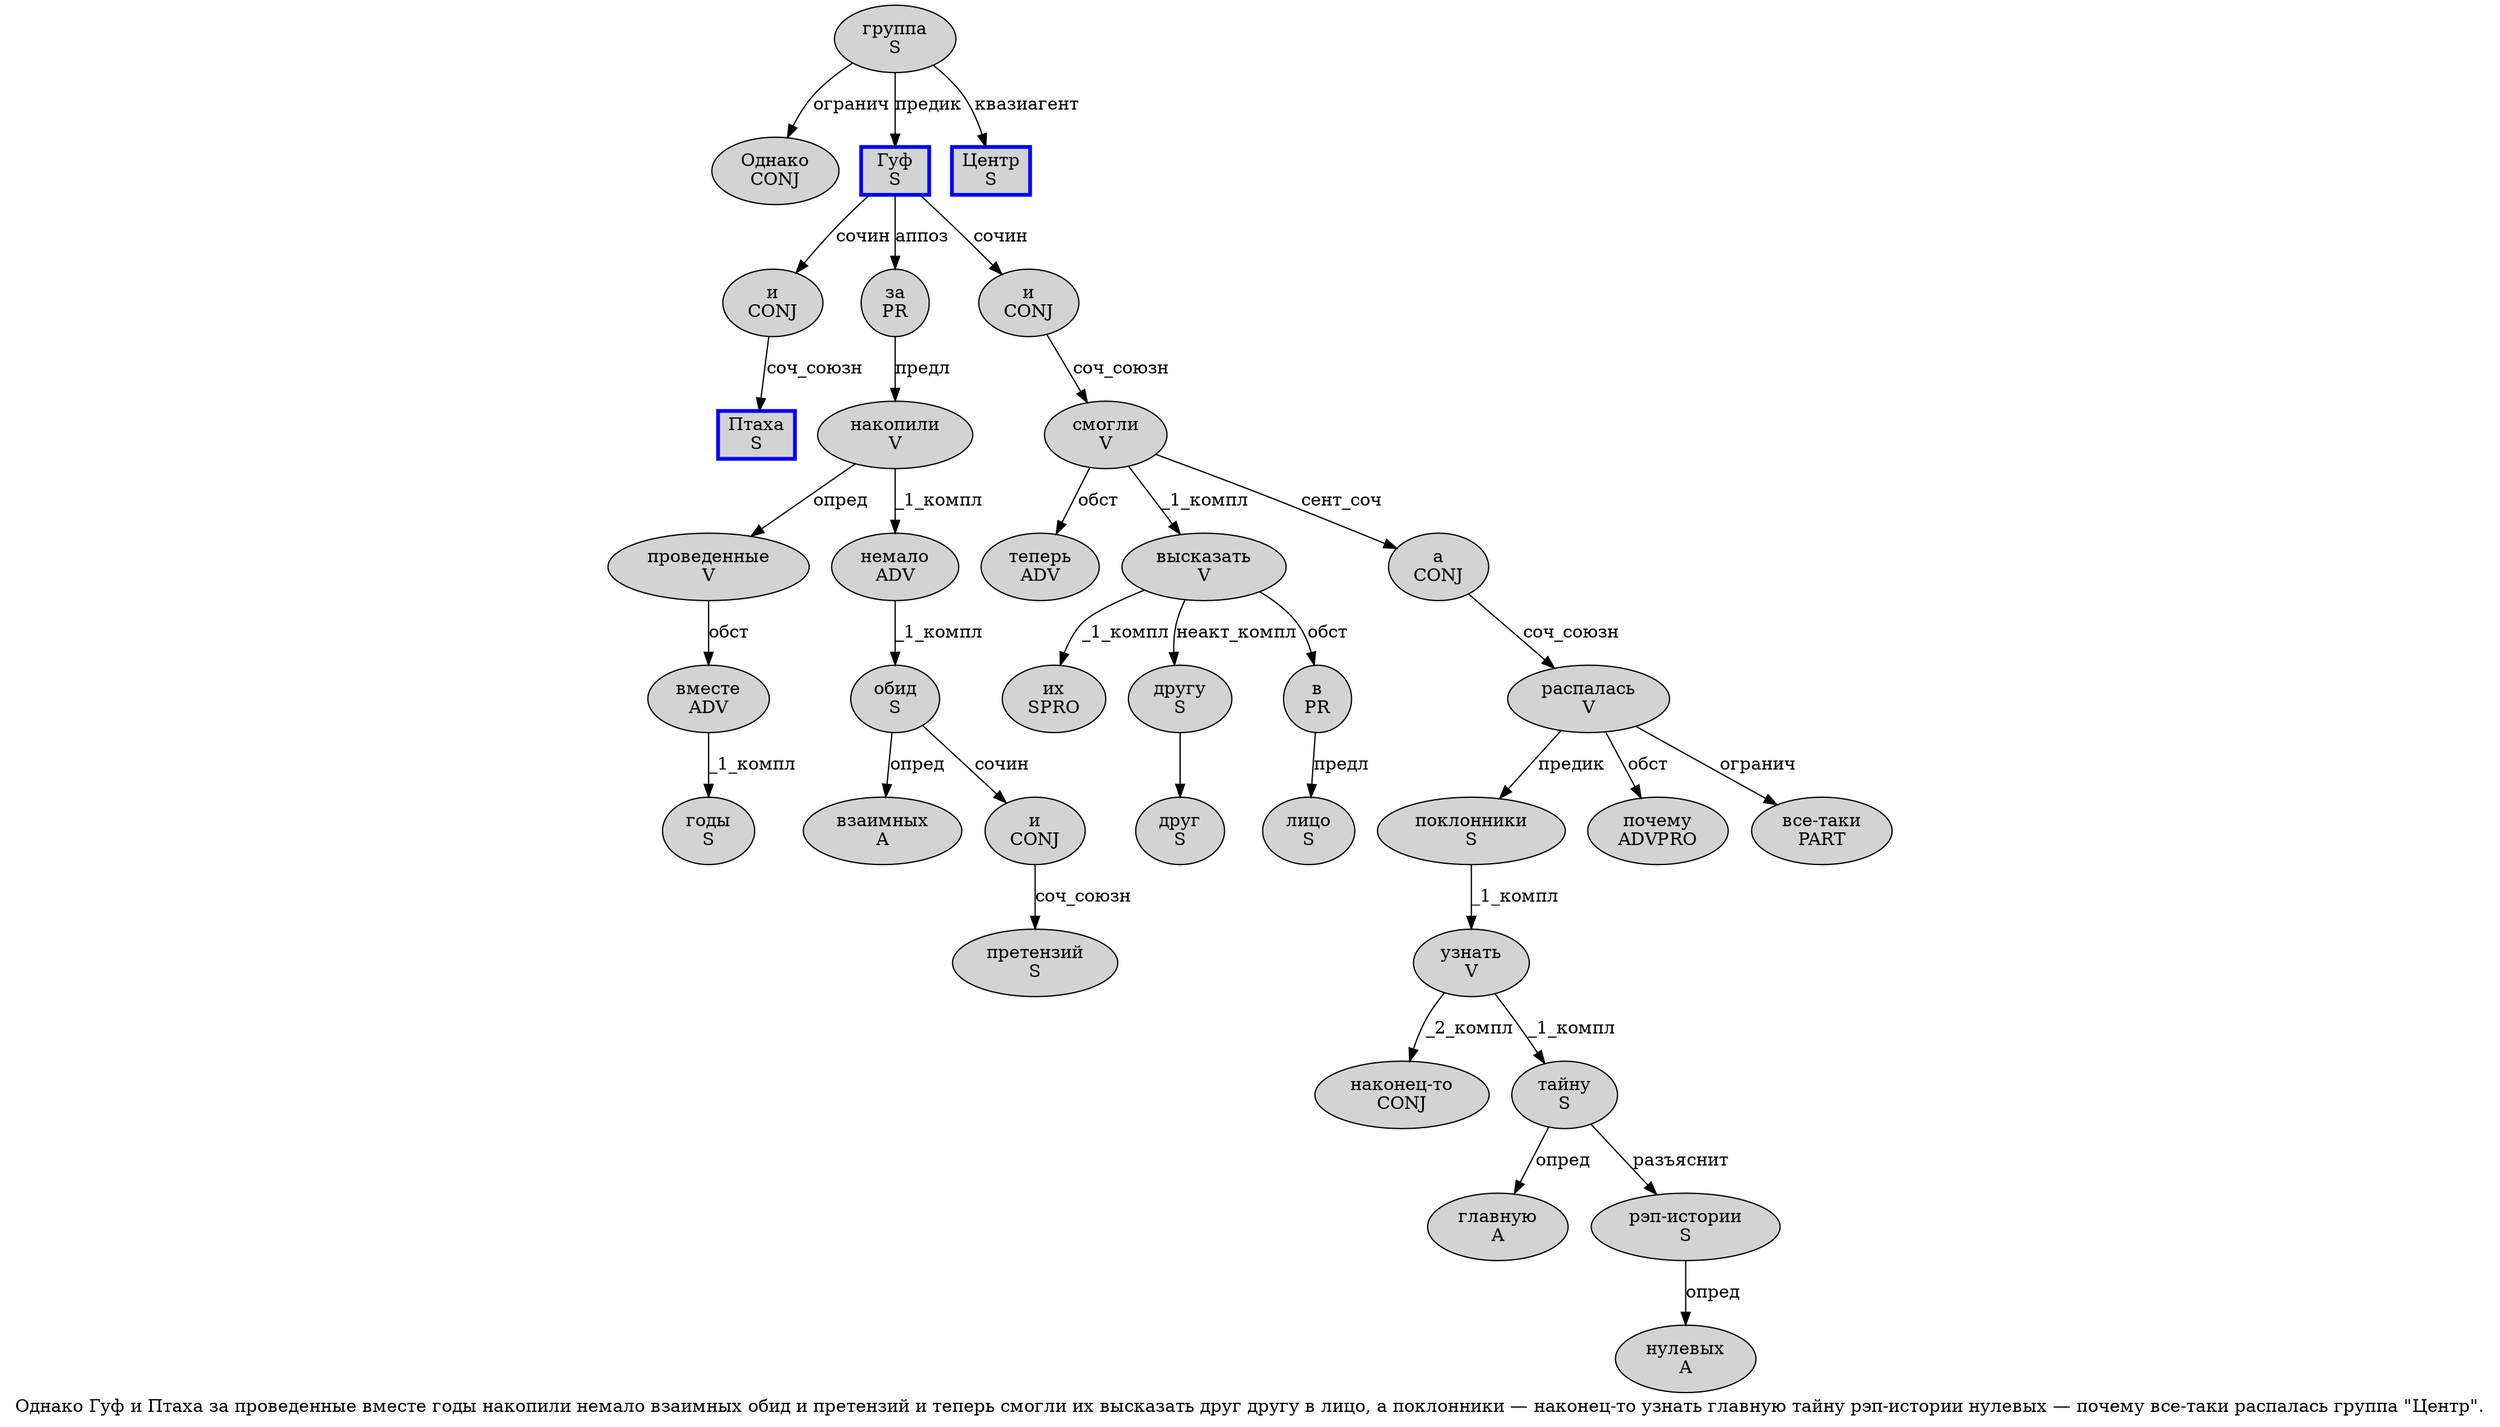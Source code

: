 digraph SENTENCE_332 {
	graph [label="Однако Гуф и Птаха за проведенные вместе годы накопили немало взаимных обид и претензий и теперь смогли их высказать друг другу в лицо, а поклонники — наконец-то узнать главную тайну рэп-истории нулевых — почему все-таки распалась группа \"Центр\"."]
	node [style=filled]
		0 [label="Однако
CONJ" color="" fillcolor=lightgray penwidth=1 shape=ellipse]
		1 [label="Гуф
S" color=blue fillcolor=lightgray penwidth=3 shape=box]
		2 [label="и
CONJ" color="" fillcolor=lightgray penwidth=1 shape=ellipse]
		3 [label="Птаха
S" color=blue fillcolor=lightgray penwidth=3 shape=box]
		4 [label="за
PR" color="" fillcolor=lightgray penwidth=1 shape=ellipse]
		5 [label="проведенные
V" color="" fillcolor=lightgray penwidth=1 shape=ellipse]
		6 [label="вместе
ADV" color="" fillcolor=lightgray penwidth=1 shape=ellipse]
		7 [label="годы
S" color="" fillcolor=lightgray penwidth=1 shape=ellipse]
		8 [label="накопили
V" color="" fillcolor=lightgray penwidth=1 shape=ellipse]
		9 [label="немало
ADV" color="" fillcolor=lightgray penwidth=1 shape=ellipse]
		10 [label="взаимных
A" color="" fillcolor=lightgray penwidth=1 shape=ellipse]
		11 [label="обид
S" color="" fillcolor=lightgray penwidth=1 shape=ellipse]
		12 [label="и
CONJ" color="" fillcolor=lightgray penwidth=1 shape=ellipse]
		13 [label="претензий
S" color="" fillcolor=lightgray penwidth=1 shape=ellipse]
		14 [label="и
CONJ" color="" fillcolor=lightgray penwidth=1 shape=ellipse]
		15 [label="теперь
ADV" color="" fillcolor=lightgray penwidth=1 shape=ellipse]
		16 [label="смогли
V" color="" fillcolor=lightgray penwidth=1 shape=ellipse]
		17 [label="их
SPRO" color="" fillcolor=lightgray penwidth=1 shape=ellipse]
		18 [label="высказать
V" color="" fillcolor=lightgray penwidth=1 shape=ellipse]
		19 [label="друг
S" color="" fillcolor=lightgray penwidth=1 shape=ellipse]
		20 [label="другу
S" color="" fillcolor=lightgray penwidth=1 shape=ellipse]
		21 [label="в
PR" color="" fillcolor=lightgray penwidth=1 shape=ellipse]
		22 [label="лицо
S" color="" fillcolor=lightgray penwidth=1 shape=ellipse]
		24 [label="а
CONJ" color="" fillcolor=lightgray penwidth=1 shape=ellipse]
		25 [label="поклонники
S" color="" fillcolor=lightgray penwidth=1 shape=ellipse]
		27 [label="наконец-то
CONJ" color="" fillcolor=lightgray penwidth=1 shape=ellipse]
		28 [label="узнать
V" color="" fillcolor=lightgray penwidth=1 shape=ellipse]
		29 [label="главную
A" color="" fillcolor=lightgray penwidth=1 shape=ellipse]
		30 [label="тайну
S" color="" fillcolor=lightgray penwidth=1 shape=ellipse]
		31 [label="рэп-истории
S" color="" fillcolor=lightgray penwidth=1 shape=ellipse]
		32 [label="нулевых
A" color="" fillcolor=lightgray penwidth=1 shape=ellipse]
		34 [label="почему
ADVPRO" color="" fillcolor=lightgray penwidth=1 shape=ellipse]
		35 [label="все-таки
PART" color="" fillcolor=lightgray penwidth=1 shape=ellipse]
		36 [label="распалась
V" color="" fillcolor=lightgray penwidth=1 shape=ellipse]
		37 [label="группа
S" color="" fillcolor=lightgray penwidth=1 shape=ellipse]
		39 [label="Центр
S" color=blue fillcolor=lightgray penwidth=3 shape=box]
			36 -> 25 [label="предик"]
			36 -> 34 [label="обст"]
			36 -> 35 [label="огранич"]
			5 -> 6 [label="обст"]
			31 -> 32 [label="опред"]
			16 -> 15 [label="обст"]
			16 -> 18 [label="_1_компл"]
			16 -> 24 [label="сент_соч"]
			28 -> 27 [label="_2_компл"]
			28 -> 30 [label="_1_компл"]
			25 -> 28 [label="_1_компл"]
			8 -> 5 [label="опред"]
			8 -> 9 [label="_1_компл"]
			6 -> 7 [label="_1_компл"]
			37 -> 0 [label="огранич"]
			37 -> 1 [label="предик"]
			37 -> 39 [label="квазиагент"]
			9 -> 11 [label="_1_компл"]
			12 -> 13 [label="соч_союзн"]
			11 -> 10 [label="опред"]
			11 -> 12 [label="сочин"]
			18 -> 17 [label="_1_компл"]
			18 -> 20 [label="неакт_компл"]
			18 -> 21 [label="обст"]
			1 -> 2 [label="сочин"]
			1 -> 4 [label="аппоз"]
			1 -> 14 [label="сочин"]
			4 -> 8 [label="предл"]
			24 -> 36 [label="соч_союзн"]
			2 -> 3 [label="соч_союзн"]
			20 -> 19
			21 -> 22 [label="предл"]
			14 -> 16 [label="соч_союзн"]
			30 -> 29 [label="опред"]
			30 -> 31 [label="разъяснит"]
}